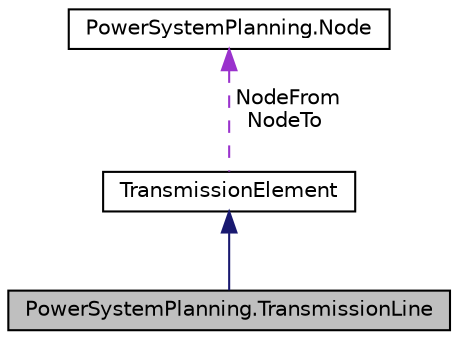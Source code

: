 digraph "PowerSystemPlanning.TransmissionLine"
{
  edge [fontname="Helvetica",fontsize="10",labelfontname="Helvetica",labelfontsize="10"];
  node [fontname="Helvetica",fontsize="10",shape=record];
  Node1 [label="PowerSystemPlanning.TransmissionLine",height=0.2,width=0.4,color="black", fillcolor="grey75", style="filled", fontcolor="black"];
  Node2 -> Node1 [dir="back",color="midnightblue",fontsize="10",style="solid",fontname="Helvetica"];
  Node2 [label="TransmissionElement",height=0.2,width=0.4,color="black", fillcolor="white", style="filled",URL="$class_power_system_planning_1_1_transmission_element.html",tooltip="Represents a transmission element within a power system, connected to two nodes. "];
  Node3 -> Node2 [dir="back",color="darkorchid3",fontsize="10",style="dashed",label=" NodeFrom\nNodeTo" ,fontname="Helvetica"];
  Node3 [label="PowerSystemPlanning.Node",height=0.2,width=0.4,color="black", fillcolor="white", style="filled",URL="$class_power_system_planning_1_1_node.html",tooltip="A node in a given power system. A node is an element to which generators and loads are connected..."];
}
